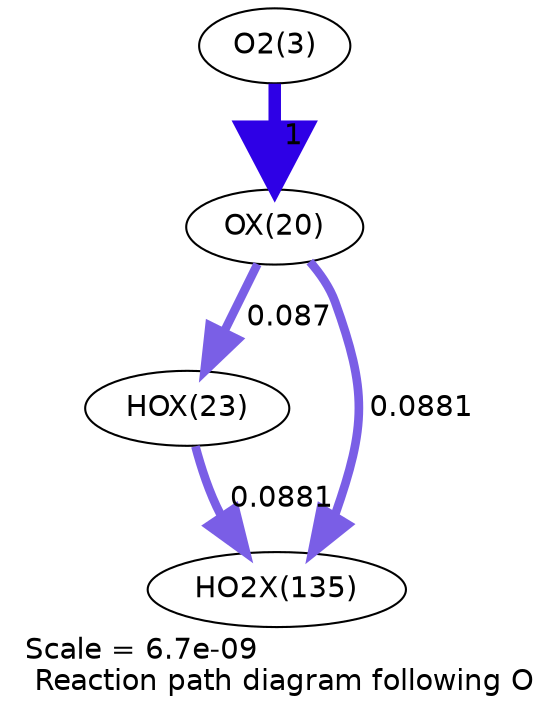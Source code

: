 digraph reaction_paths {
center=1;
s5 -> s28[fontname="Helvetica", penwidth=6, arrowsize=3, color="0.7, 1.5, 0.9"
, label=" 1"];
s28 -> s31[fontname="Helvetica", penwidth=4.16, arrowsize=2.08, color="0.7, 0.587, 0.9"
, label=" 0.087"];
s28 -> s46[fontname="Helvetica", penwidth=4.17, arrowsize=2.08, color="0.7, 0.588, 0.9"
, label=" 0.0881"];
s31 -> s46[fontname="Helvetica", penwidth=4.17, arrowsize=2.08, color="0.7, 0.588, 0.9"
, label=" 0.0881"];
s5 [ fontname="Helvetica", label="O2(3)"];
s28 [ fontname="Helvetica", label="OX(20)"];
s31 [ fontname="Helvetica", label="HOX(23)"];
s46 [ fontname="Helvetica", label="HO2X(135)"];
 label = "Scale = 6.7e-09\l Reaction path diagram following O";
 fontname = "Helvetica";
}
